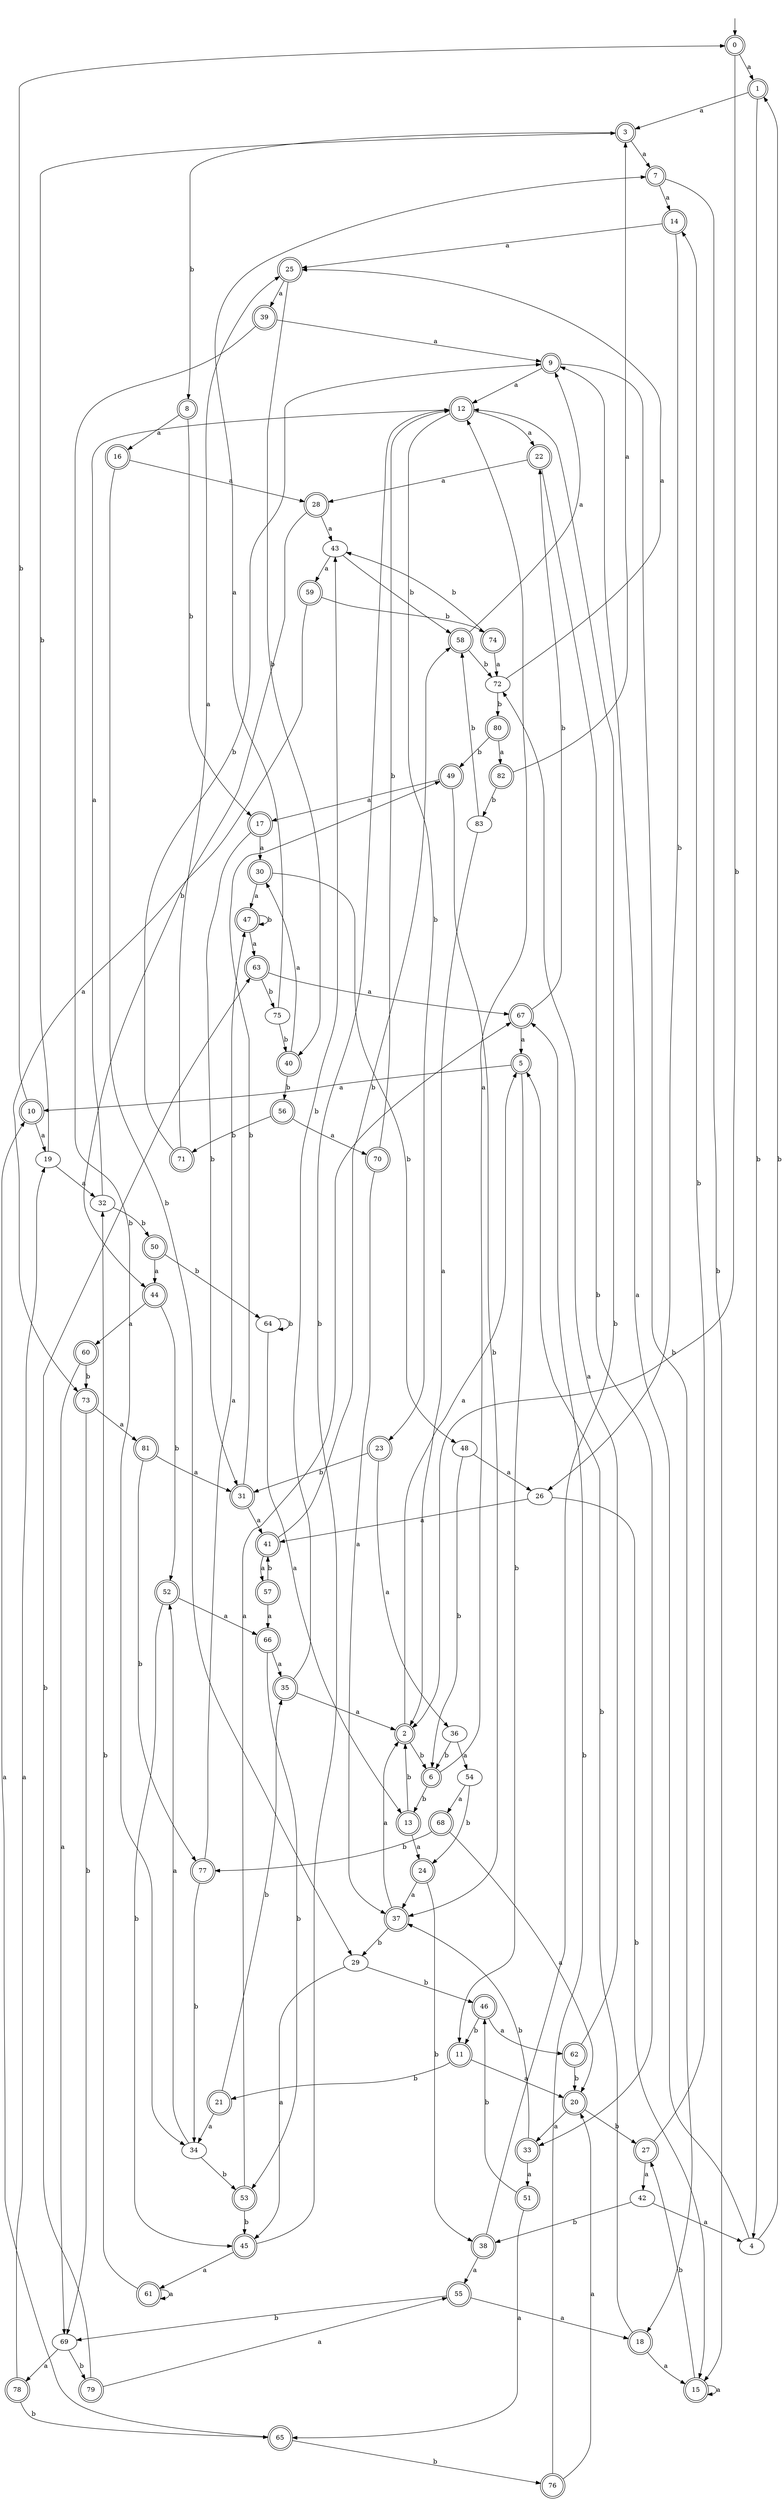 digraph RandomDFA {
  __start0 [label="", shape=none];
  __start0 -> 0 [label=""];
  0 [shape=circle] [shape=doublecircle]
  0 -> 1 [label="a"]
  0 -> 2 [label="b"]
  1 [shape=doublecircle]
  1 -> 3 [label="a"]
  1 -> 4 [label="b"]
  2 [shape=doublecircle]
  2 -> 5 [label="a"]
  2 -> 6 [label="b"]
  3 [shape=doublecircle]
  3 -> 7 [label="a"]
  3 -> 8 [label="b"]
  4
  4 -> 9 [label="a"]
  4 -> 1 [label="b"]
  5 [shape=doublecircle]
  5 -> 10 [label="a"]
  5 -> 11 [label="b"]
  6 [shape=doublecircle]
  6 -> 12 [label="a"]
  6 -> 13 [label="b"]
  7 [shape=doublecircle]
  7 -> 14 [label="a"]
  7 -> 15 [label="b"]
  8 [shape=doublecircle]
  8 -> 16 [label="a"]
  8 -> 17 [label="b"]
  9 [shape=doublecircle]
  9 -> 12 [label="a"]
  9 -> 18 [label="b"]
  10 [shape=doublecircle]
  10 -> 19 [label="a"]
  10 -> 0 [label="b"]
  11 [shape=doublecircle]
  11 -> 20 [label="a"]
  11 -> 21 [label="b"]
  12 [shape=doublecircle]
  12 -> 22 [label="a"]
  12 -> 23 [label="b"]
  13 [shape=doublecircle]
  13 -> 24 [label="a"]
  13 -> 2 [label="b"]
  14 [shape=doublecircle]
  14 -> 25 [label="a"]
  14 -> 26 [label="b"]
  15 [shape=doublecircle]
  15 -> 15 [label="a"]
  15 -> 27 [label="b"]
  16 [shape=doublecircle]
  16 -> 28 [label="a"]
  16 -> 29 [label="b"]
  17 [shape=doublecircle]
  17 -> 30 [label="a"]
  17 -> 31 [label="b"]
  18 [shape=doublecircle]
  18 -> 15 [label="a"]
  18 -> 5 [label="b"]
  19
  19 -> 32 [label="a"]
  19 -> 3 [label="b"]
  20 [shape=doublecircle]
  20 -> 33 [label="a"]
  20 -> 27 [label="b"]
  21 [shape=doublecircle]
  21 -> 34 [label="a"]
  21 -> 35 [label="b"]
  22 [shape=doublecircle]
  22 -> 28 [label="a"]
  22 -> 33 [label="b"]
  23 [shape=doublecircle]
  23 -> 36 [label="a"]
  23 -> 31 [label="b"]
  24 [shape=doublecircle]
  24 -> 37 [label="a"]
  24 -> 38 [label="b"]
  25 [shape=doublecircle]
  25 -> 39 [label="a"]
  25 -> 40 [label="b"]
  26
  26 -> 41 [label="a"]
  26 -> 15 [label="b"]
  27 [shape=doublecircle]
  27 -> 42 [label="a"]
  27 -> 14 [label="b"]
  28 [shape=doublecircle]
  28 -> 43 [label="a"]
  28 -> 44 [label="b"]
  29
  29 -> 45 [label="a"]
  29 -> 46 [label="b"]
  30 [shape=doublecircle]
  30 -> 47 [label="a"]
  30 -> 48 [label="b"]
  31 [shape=doublecircle]
  31 -> 41 [label="a"]
  31 -> 49 [label="b"]
  32
  32 -> 12 [label="a"]
  32 -> 50 [label="b"]
  33 [shape=doublecircle]
  33 -> 51 [label="a"]
  33 -> 37 [label="b"]
  34
  34 -> 52 [label="a"]
  34 -> 53 [label="b"]
  35 [shape=doublecircle]
  35 -> 2 [label="a"]
  35 -> 43 [label="b"]
  36
  36 -> 54 [label="a"]
  36 -> 6 [label="b"]
  37 [shape=doublecircle]
  37 -> 2 [label="a"]
  37 -> 29 [label="b"]
  38 [shape=doublecircle]
  38 -> 55 [label="a"]
  38 -> 12 [label="b"]
  39 [shape=doublecircle]
  39 -> 9 [label="a"]
  39 -> 34 [label="b"]
  40 [shape=doublecircle]
  40 -> 30 [label="a"]
  40 -> 56 [label="b"]
  41 [shape=doublecircle]
  41 -> 57 [label="a"]
  41 -> 58 [label="b"]
  42
  42 -> 4 [label="a"]
  42 -> 38 [label="b"]
  43
  43 -> 59 [label="a"]
  43 -> 58 [label="b"]
  44 [shape=doublecircle]
  44 -> 60 [label="a"]
  44 -> 52 [label="b"]
  45 [shape=doublecircle]
  45 -> 61 [label="a"]
  45 -> 12 [label="b"]
  46 [shape=doublecircle]
  46 -> 62 [label="a"]
  46 -> 11 [label="b"]
  47 [shape=doublecircle]
  47 -> 63 [label="a"]
  47 -> 47 [label="b"]
  48
  48 -> 26 [label="a"]
  48 -> 6 [label="b"]
  49 [shape=doublecircle]
  49 -> 17 [label="a"]
  49 -> 37 [label="b"]
  50 [shape=doublecircle]
  50 -> 44 [label="a"]
  50 -> 64 [label="b"]
  51 [shape=doublecircle]
  51 -> 65 [label="a"]
  51 -> 46 [label="b"]
  52 [shape=doublecircle]
  52 -> 66 [label="a"]
  52 -> 45 [label="b"]
  53 [shape=doublecircle]
  53 -> 67 [label="a"]
  53 -> 45 [label="b"]
  54
  54 -> 68 [label="a"]
  54 -> 24 [label="b"]
  55 [shape=doublecircle]
  55 -> 18 [label="a"]
  55 -> 69 [label="b"]
  56 [shape=doublecircle]
  56 -> 70 [label="a"]
  56 -> 71 [label="b"]
  57 [shape=doublecircle]
  57 -> 66 [label="a"]
  57 -> 41 [label="b"]
  58 [shape=doublecircle]
  58 -> 9 [label="a"]
  58 -> 72 [label="b"]
  59 [shape=doublecircle]
  59 -> 73 [label="a"]
  59 -> 74 [label="b"]
  60 [shape=doublecircle]
  60 -> 69 [label="a"]
  60 -> 73 [label="b"]
  61 [shape=doublecircle]
  61 -> 61 [label="a"]
  61 -> 32 [label="b"]
  62 [shape=doublecircle]
  62 -> 72 [label="a"]
  62 -> 20 [label="b"]
  63 [shape=doublecircle]
  63 -> 67 [label="a"]
  63 -> 75 [label="b"]
  64
  64 -> 13 [label="a"]
  64 -> 64 [label="b"]
  65 [shape=doublecircle]
  65 -> 10 [label="a"]
  65 -> 76 [label="b"]
  66 [shape=doublecircle]
  66 -> 35 [label="a"]
  66 -> 53 [label="b"]
  67 [shape=doublecircle]
  67 -> 5 [label="a"]
  67 -> 22 [label="b"]
  68 [shape=doublecircle]
  68 -> 20 [label="a"]
  68 -> 77 [label="b"]
  69
  69 -> 78 [label="a"]
  69 -> 79 [label="b"]
  70 [shape=doublecircle]
  70 -> 37 [label="a"]
  70 -> 12 [label="b"]
  71 [shape=doublecircle]
  71 -> 25 [label="a"]
  71 -> 9 [label="b"]
  72
  72 -> 25 [label="a"]
  72 -> 80 [label="b"]
  73 [shape=doublecircle]
  73 -> 81 [label="a"]
  73 -> 69 [label="b"]
  74 [shape=doublecircle]
  74 -> 72 [label="a"]
  74 -> 43 [label="b"]
  75
  75 -> 7 [label="a"]
  75 -> 40 [label="b"]
  76 [shape=doublecircle]
  76 -> 20 [label="a"]
  76 -> 67 [label="b"]
  77 [shape=doublecircle]
  77 -> 47 [label="a"]
  77 -> 34 [label="b"]
  78 [shape=doublecircle]
  78 -> 19 [label="a"]
  78 -> 65 [label="b"]
  79 [shape=doublecircle]
  79 -> 55 [label="a"]
  79 -> 63 [label="b"]
  80 [shape=doublecircle]
  80 -> 82 [label="a"]
  80 -> 49 [label="b"]
  81 [shape=doublecircle]
  81 -> 31 [label="a"]
  81 -> 77 [label="b"]
  82 [shape=doublecircle]
  82 -> 3 [label="a"]
  82 -> 83 [label="b"]
  83
  83 -> 2 [label="a"]
  83 -> 58 [label="b"]
}
